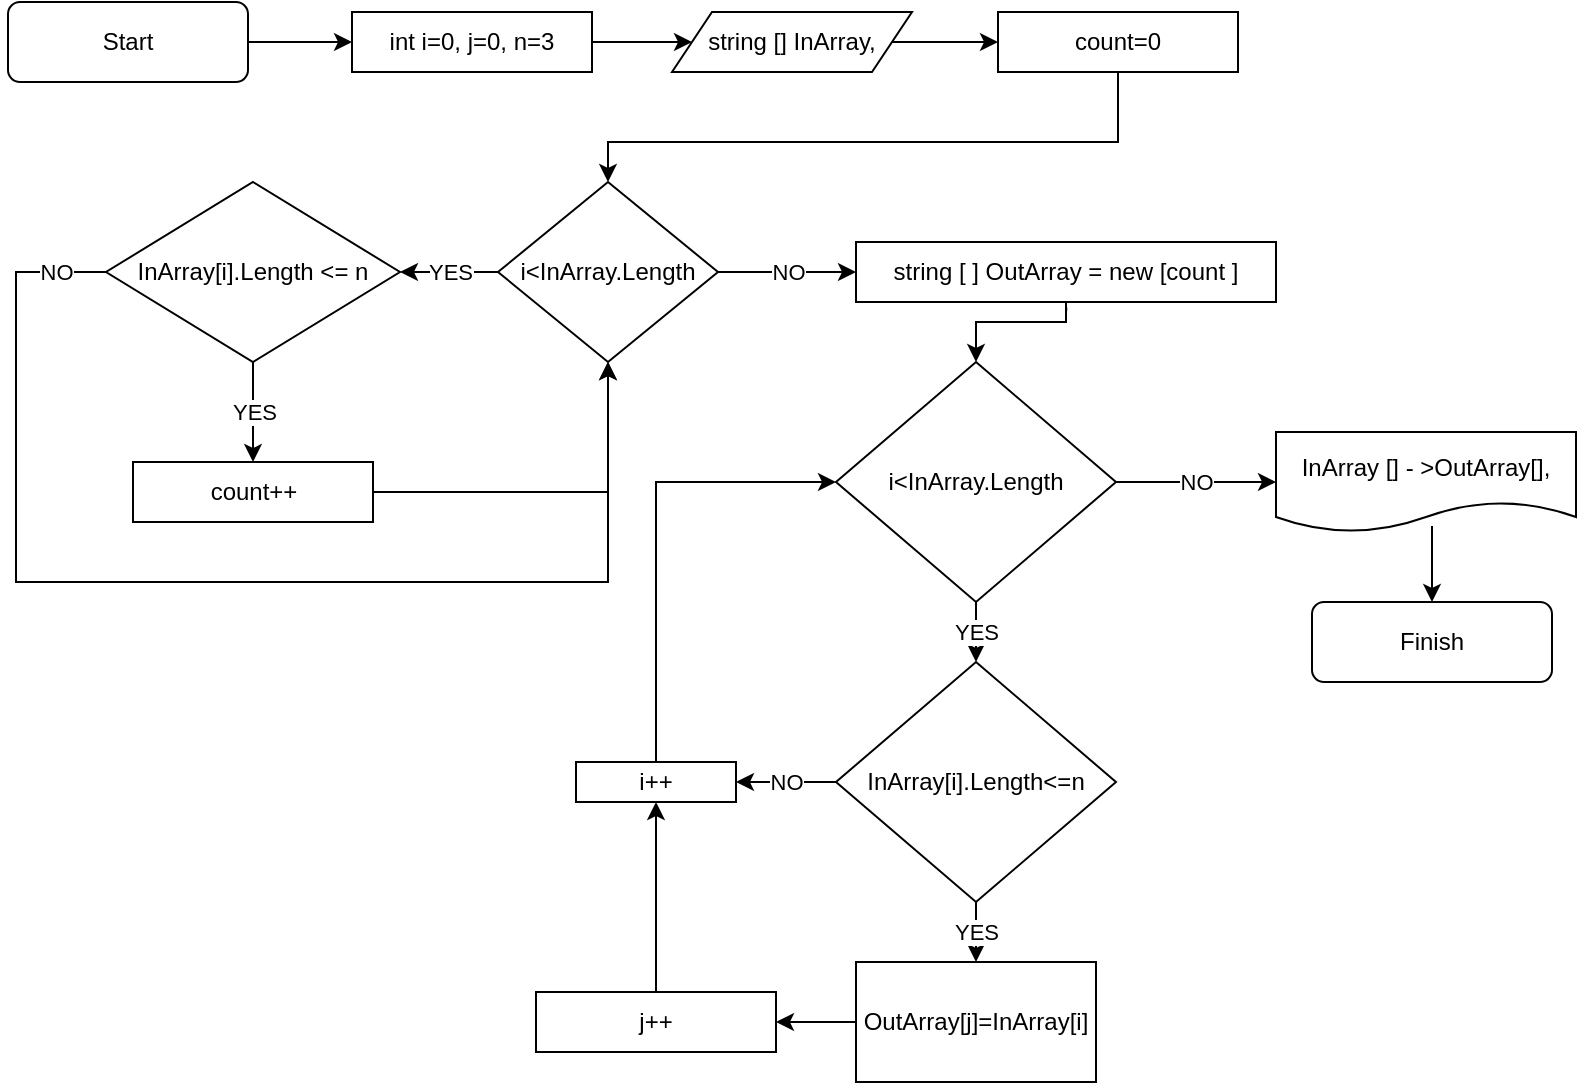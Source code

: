<mxfile version="20.3.0" type="device"><diagram id="C5RBs43oDa-KdzZeNtuy" name="Page-1"><mxGraphModel dx="868" dy="591" grid="1" gridSize="10" guides="1" tooltips="1" connect="1" arrows="1" fold="1" page="1" pageScale="1" pageWidth="827" pageHeight="1169" math="0" shadow="0"><root><mxCell id="WIyWlLk6GJQsqaUBKTNV-0"/><mxCell id="WIyWlLk6GJQsqaUBKTNV-1" parent="WIyWlLk6GJQsqaUBKTNV-0"/><mxCell id="DBTiHEOOAc_lRSHtZYMc-16" value="" style="edgeStyle=orthogonalEdgeStyle;rounded=0;orthogonalLoop=1;jettySize=auto;html=1;" edge="1" parent="WIyWlLk6GJQsqaUBKTNV-1" source="WIyWlLk6GJQsqaUBKTNV-3" target="oonIYbC8uDyiY93Z3Eh8-0"><mxGeometry relative="1" as="geometry"/></mxCell><mxCell id="WIyWlLk6GJQsqaUBKTNV-3" value="Start" style="rounded=1;whiteSpace=wrap;html=1;fontSize=12;glass=0;strokeWidth=1;shadow=0;" parent="WIyWlLk6GJQsqaUBKTNV-1" vertex="1"><mxGeometry x="16" y="30" width="120" height="40" as="geometry"/></mxCell><mxCell id="WIyWlLk6GJQsqaUBKTNV-11" value="Finish" style="rounded=1;whiteSpace=wrap;html=1;fontSize=12;glass=0;strokeWidth=1;shadow=0;" parent="WIyWlLk6GJQsqaUBKTNV-1" vertex="1"><mxGeometry x="668" y="330" width="120" height="40" as="geometry"/></mxCell><mxCell id="DBTiHEOOAc_lRSHtZYMc-17" value="" style="edgeStyle=orthogonalEdgeStyle;rounded=0;orthogonalLoop=1;jettySize=auto;html=1;" edge="1" parent="WIyWlLk6GJQsqaUBKTNV-1" source="oonIYbC8uDyiY93Z3Eh8-0" target="XI3R9jzKIChedLBiGUw0-0"><mxGeometry relative="1" as="geometry"/></mxCell><mxCell id="oonIYbC8uDyiY93Z3Eh8-0" value="int i=0, j=0, n=3" style="rounded=0;whiteSpace=wrap;html=1;" parent="WIyWlLk6GJQsqaUBKTNV-1" vertex="1"><mxGeometry x="188" y="35" width="120" height="30" as="geometry"/></mxCell><mxCell id="DBTiHEOOAc_lRSHtZYMc-18" value="" style="edgeStyle=orthogonalEdgeStyle;rounded=0;orthogonalLoop=1;jettySize=auto;html=1;" edge="1" parent="WIyWlLk6GJQsqaUBKTNV-1" source="XI3R9jzKIChedLBiGUw0-0" target="DBTiHEOOAc_lRSHtZYMc-6"><mxGeometry relative="1" as="geometry"/></mxCell><mxCell id="XI3R9jzKIChedLBiGUw0-0" value="string [] InArray,&lt;br&gt;" style="shape=parallelogram;perimeter=parallelogramPerimeter;whiteSpace=wrap;html=1;fixedSize=1;" parent="WIyWlLk6GJQsqaUBKTNV-1" vertex="1"><mxGeometry x="348" y="35" width="120" height="30" as="geometry"/></mxCell><mxCell id="XI3R9jzKIChedLBiGUw0-5" value="YES" style="edgeStyle=orthogonalEdgeStyle;rounded=0;orthogonalLoop=1;jettySize=auto;html=1;" parent="WIyWlLk6GJQsqaUBKTNV-1" source="XI3R9jzKIChedLBiGUw0-2" target="XI3R9jzKIChedLBiGUw0-4" edge="1"><mxGeometry relative="1" as="geometry"/></mxCell><mxCell id="XI3R9jzKIChedLBiGUw0-17" value="NO" style="edgeStyle=orthogonalEdgeStyle;rounded=0;orthogonalLoop=1;jettySize=auto;html=1;entryX=0;entryY=0.5;entryDx=0;entryDy=0;" parent="WIyWlLk6GJQsqaUBKTNV-1" source="XI3R9jzKIChedLBiGUw0-2" target="DBTiHEOOAc_lRSHtZYMc-23" edge="1"><mxGeometry relative="1" as="geometry"><mxPoint x="633" y="270" as="targetPoint"/></mxGeometry></mxCell><mxCell id="XI3R9jzKIChedLBiGUw0-2" value="i&amp;lt;InArray.Length" style="rhombus;whiteSpace=wrap;html=1;" parent="WIyWlLk6GJQsqaUBKTNV-1" vertex="1"><mxGeometry x="430" y="210" width="140" height="120" as="geometry"/></mxCell><mxCell id="XI3R9jzKIChedLBiGUw0-7" value="YES" style="edgeStyle=orthogonalEdgeStyle;rounded=0;orthogonalLoop=1;jettySize=auto;html=1;" parent="WIyWlLk6GJQsqaUBKTNV-1" source="XI3R9jzKIChedLBiGUw0-4" target="XI3R9jzKIChedLBiGUw0-6" edge="1"><mxGeometry relative="1" as="geometry"/></mxCell><mxCell id="XI3R9jzKIChedLBiGUw0-14" value="NO" style="edgeStyle=orthogonalEdgeStyle;rounded=0;orthogonalLoop=1;jettySize=auto;html=1;" parent="WIyWlLk6GJQsqaUBKTNV-1" source="XI3R9jzKIChedLBiGUw0-4" target="XI3R9jzKIChedLBiGUw0-9" edge="1"><mxGeometry relative="1" as="geometry"/></mxCell><mxCell id="XI3R9jzKIChedLBiGUw0-4" value="InArray[i].Length&amp;lt;=n" style="rhombus;whiteSpace=wrap;html=1;" parent="WIyWlLk6GJQsqaUBKTNV-1" vertex="1"><mxGeometry x="430" y="360" width="140" height="120" as="geometry"/></mxCell><mxCell id="XI3R9jzKIChedLBiGUw0-12" value="" style="edgeStyle=orthogonalEdgeStyle;rounded=0;orthogonalLoop=1;jettySize=auto;html=1;" parent="WIyWlLk6GJQsqaUBKTNV-1" source="XI3R9jzKIChedLBiGUw0-6" target="XI3R9jzKIChedLBiGUw0-8" edge="1"><mxGeometry relative="1" as="geometry"/></mxCell><mxCell id="XI3R9jzKIChedLBiGUw0-6" value="OutArray[j]=InArray[i]" style="rounded=0;whiteSpace=wrap;html=1;" parent="WIyWlLk6GJQsqaUBKTNV-1" vertex="1"><mxGeometry x="440" y="510" width="120" height="60" as="geometry"/></mxCell><mxCell id="XI3R9jzKIChedLBiGUw0-13" value="" style="edgeStyle=orthogonalEdgeStyle;rounded=0;orthogonalLoop=1;jettySize=auto;html=1;" parent="WIyWlLk6GJQsqaUBKTNV-1" source="XI3R9jzKIChedLBiGUw0-8" target="XI3R9jzKIChedLBiGUw0-9" edge="1"><mxGeometry relative="1" as="geometry"/></mxCell><mxCell id="XI3R9jzKIChedLBiGUw0-8" value="j++" style="rounded=0;whiteSpace=wrap;html=1;" parent="WIyWlLk6GJQsqaUBKTNV-1" vertex="1"><mxGeometry x="280" y="525" width="120" height="30" as="geometry"/></mxCell><mxCell id="XI3R9jzKIChedLBiGUw0-15" style="edgeStyle=orthogonalEdgeStyle;rounded=0;orthogonalLoop=1;jettySize=auto;html=1;entryX=0;entryY=0.5;entryDx=0;entryDy=0;" parent="WIyWlLk6GJQsqaUBKTNV-1" source="XI3R9jzKIChedLBiGUw0-9" target="XI3R9jzKIChedLBiGUw0-2" edge="1"><mxGeometry relative="1" as="geometry"><Array as="points"><mxPoint x="340" y="270"/></Array></mxGeometry></mxCell><mxCell id="XI3R9jzKIChedLBiGUw0-9" value="i++" style="rounded=0;whiteSpace=wrap;html=1;" parent="WIyWlLk6GJQsqaUBKTNV-1" vertex="1"><mxGeometry x="300" y="410" width="80" height="20" as="geometry"/></mxCell><mxCell id="XI3R9jzKIChedLBiGUw0-18" value="" style="edgeStyle=orthogonalEdgeStyle;rounded=0;orthogonalLoop=1;jettySize=auto;html=1;exitX=0.52;exitY=0.94;exitDx=0;exitDy=0;exitPerimeter=0;" parent="WIyWlLk6GJQsqaUBKTNV-1" source="DBTiHEOOAc_lRSHtZYMc-23" target="WIyWlLk6GJQsqaUBKTNV-11" edge="1"><mxGeometry relative="1" as="geometry"><mxPoint x="693" y="300" as="sourcePoint"/></mxGeometry></mxCell><mxCell id="DBTiHEOOAc_lRSHtZYMc-22" style="edgeStyle=orthogonalEdgeStyle;rounded=0;orthogonalLoop=1;jettySize=auto;html=1;entryX=0.5;entryY=0;entryDx=0;entryDy=0;" edge="1" parent="WIyWlLk6GJQsqaUBKTNV-1" source="DBTiHEOOAc_lRSHtZYMc-0" target="XI3R9jzKIChedLBiGUw0-2"><mxGeometry relative="1" as="geometry"><Array as="points"><mxPoint x="545" y="190"/><mxPoint x="500" y="190"/></Array></mxGeometry></mxCell><mxCell id="DBTiHEOOAc_lRSHtZYMc-0" value="&lt;br&gt;string [&amp;nbsp;] OutArray = new [count&amp;nbsp;]&lt;br&gt;," style="rounded=0;whiteSpace=wrap;html=1;" vertex="1" parent="WIyWlLk6GJQsqaUBKTNV-1"><mxGeometry x="440" y="150" width="210" height="30" as="geometry"/></mxCell><mxCell id="DBTiHEOOAc_lRSHtZYMc-19" value="" style="edgeStyle=orthogonalEdgeStyle;rounded=0;orthogonalLoop=1;jettySize=auto;html=1;" edge="1" parent="WIyWlLk6GJQsqaUBKTNV-1" source="DBTiHEOOAc_lRSHtZYMc-6" target="DBTiHEOOAc_lRSHtZYMc-8"><mxGeometry relative="1" as="geometry"><Array as="points"><mxPoint x="571" y="100"/><mxPoint x="316" y="100"/></Array></mxGeometry></mxCell><mxCell id="DBTiHEOOAc_lRSHtZYMc-6" value="count=0" style="rounded=0;whiteSpace=wrap;html=1;" vertex="1" parent="WIyWlLk6GJQsqaUBKTNV-1"><mxGeometry x="511" y="35" width="120" height="30" as="geometry"/></mxCell><mxCell id="DBTiHEOOAc_lRSHtZYMc-11" value="YES" style="edgeStyle=orthogonalEdgeStyle;rounded=0;orthogonalLoop=1;jettySize=auto;html=1;" edge="1" parent="WIyWlLk6GJQsqaUBKTNV-1" source="DBTiHEOOAc_lRSHtZYMc-8" target="DBTiHEOOAc_lRSHtZYMc-10"><mxGeometry relative="1" as="geometry"/></mxCell><mxCell id="DBTiHEOOAc_lRSHtZYMc-21" value="NO" style="edgeStyle=orthogonalEdgeStyle;rounded=0;orthogonalLoop=1;jettySize=auto;html=1;" edge="1" parent="WIyWlLk6GJQsqaUBKTNV-1" source="DBTiHEOOAc_lRSHtZYMc-8" target="DBTiHEOOAc_lRSHtZYMc-0"><mxGeometry relative="1" as="geometry"/></mxCell><mxCell id="DBTiHEOOAc_lRSHtZYMc-8" value="i&amp;lt;InArray.Length" style="rhombus;whiteSpace=wrap;html=1;" vertex="1" parent="WIyWlLk6GJQsqaUBKTNV-1"><mxGeometry x="261" y="120" width="110" height="90" as="geometry"/></mxCell><mxCell id="DBTiHEOOAc_lRSHtZYMc-13" value="YES" style="edgeStyle=orthogonalEdgeStyle;rounded=0;orthogonalLoop=1;jettySize=auto;html=1;" edge="1" parent="WIyWlLk6GJQsqaUBKTNV-1" source="DBTiHEOOAc_lRSHtZYMc-10" target="DBTiHEOOAc_lRSHtZYMc-12"><mxGeometry relative="1" as="geometry"/></mxCell><mxCell id="DBTiHEOOAc_lRSHtZYMc-20" value="NO" style="edgeStyle=orthogonalEdgeStyle;rounded=0;orthogonalLoop=1;jettySize=auto;html=1;entryX=0.5;entryY=1;entryDx=0;entryDy=0;" edge="1" parent="WIyWlLk6GJQsqaUBKTNV-1" source="DBTiHEOOAc_lRSHtZYMc-10" target="DBTiHEOOAc_lRSHtZYMc-8"><mxGeometry x="-0.917" relative="1" as="geometry"><Array as="points"><mxPoint x="20" y="165"/><mxPoint x="20" y="320"/><mxPoint x="316" y="320"/></Array><mxPoint as="offset"/></mxGeometry></mxCell><mxCell id="DBTiHEOOAc_lRSHtZYMc-10" value="InArray[i].Length &amp;lt;= n" style="rhombus;whiteSpace=wrap;html=1;" vertex="1" parent="WIyWlLk6GJQsqaUBKTNV-1"><mxGeometry x="65" y="120" width="147" height="90" as="geometry"/></mxCell><mxCell id="DBTiHEOOAc_lRSHtZYMc-14" style="edgeStyle=orthogonalEdgeStyle;rounded=0;orthogonalLoop=1;jettySize=auto;html=1;entryX=0.5;entryY=1;entryDx=0;entryDy=0;" edge="1" parent="WIyWlLk6GJQsqaUBKTNV-1" source="DBTiHEOOAc_lRSHtZYMc-12" target="DBTiHEOOAc_lRSHtZYMc-8"><mxGeometry relative="1" as="geometry"/></mxCell><mxCell id="DBTiHEOOAc_lRSHtZYMc-12" value="count++" style="rounded=0;whiteSpace=wrap;html=1;" vertex="1" parent="WIyWlLk6GJQsqaUBKTNV-1"><mxGeometry x="78.5" y="260" width="120" height="30" as="geometry"/></mxCell><mxCell id="DBTiHEOOAc_lRSHtZYMc-23" value="InArray [] - &amp;gt;OutArray[]," style="shape=document;whiteSpace=wrap;html=1;boundedLbl=1;" vertex="1" parent="WIyWlLk6GJQsqaUBKTNV-1"><mxGeometry x="650" y="245" width="150" height="50" as="geometry"/></mxCell></root></mxGraphModel></diagram></mxfile>